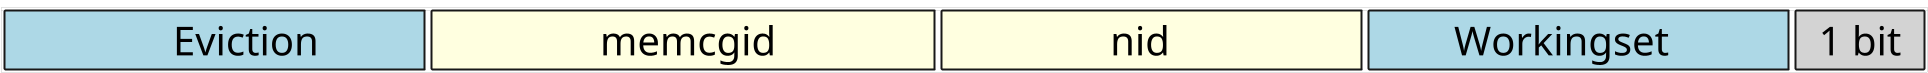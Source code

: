 @startuml

skinparam ComponentStyle rectangle
hide stereotype
scale 1/5

skinparam Component {
    FontSize 200
    FontColor black
    BorderThickness 10
    BackgroundColor transparent
}


skinparam Card {
    FontSize 0
    FontColor black
    BorderThickness 0
    BackgroundColor transparent
}


skinparam Package {
    FontSize 200
    FontColor black
    BorderThickness 0
    BackgroundColor transparent
}


skinparam Rectangle {
    FontSize 200
    FontColor black
    BorderThickness 0
    BackgroundColor transparent
}

card p0 {
	' components
	component "\t\tEviction\t\t" as p0_c0 #LightBlue
	component "\t\tmemcgid\t\t" as p0_c1 #LightYellow
	component "\t\tnid\t\t\t" as p0_c2 #LightYellow
	component "\tWorkingset\t\t" as p0_c3 #LightBlue
	component "  1 bit  " as p0_c4 #LightGrey
	' layout
	p0_c0-right[hidden]-p0_c1
	p0_c1-right[hidden]-p0_c2
	p0_c2-right[hidden]-p0_c3
	p0_c3-right[hidden]-p0_c4
}


@enduml
